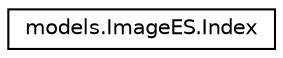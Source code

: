 digraph "Graphical Class Hierarchy"
{
 // LATEX_PDF_SIZE
  edge [fontname="Helvetica",fontsize="10",labelfontname="Helvetica",labelfontsize="10"];
  node [fontname="Helvetica",fontsize="10",shape=record];
  rankdir="LR";
  Node0 [label="models.ImageES.Index",height=0.2,width=0.4,color="black", fillcolor="white", style="filled",URL="$classmodels_1_1_image_e_s_1_1_index.html",tooltip=" "];
}
